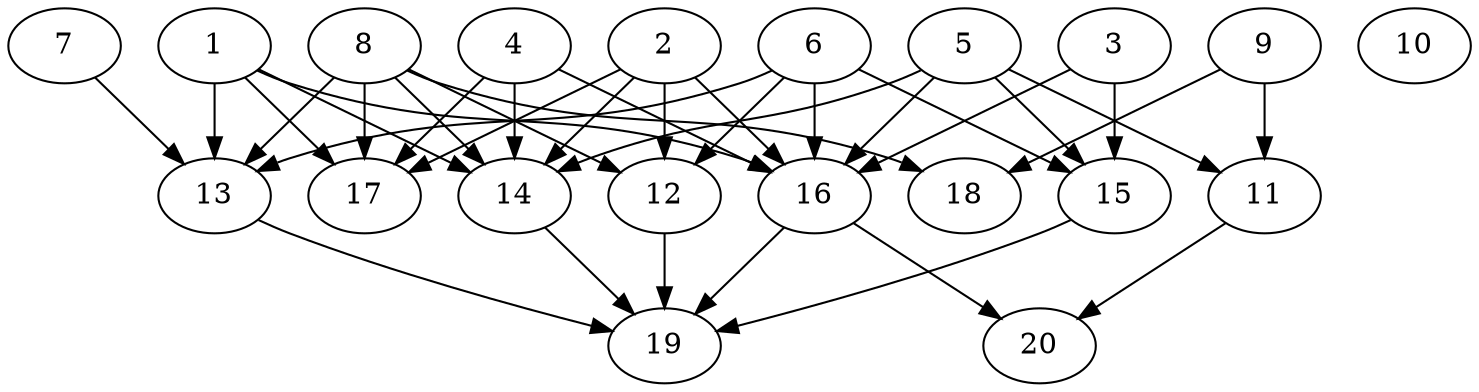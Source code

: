 // DAG automatically generated by daggen at Tue Jul 23 14:25:45 2019
// ./daggen --dot -n 20 --ccr 0.4 --fat 0.7 --regular 0.5 --density 0.6 --mindata 5242880 --maxdata 52428800 
digraph G {
  1 [size="71539200", alpha="0.12", expect_size="28615680"] 
  1 -> 13 [size ="28615680"]
  1 -> 14 [size ="28615680"]
  1 -> 16 [size ="28615680"]
  1 -> 17 [size ="28615680"]
  2 [size="85870080", alpha="0.09", expect_size="34348032"] 
  2 -> 12 [size ="34348032"]
  2 -> 14 [size ="34348032"]
  2 -> 16 [size ="34348032"]
  2 -> 17 [size ="34348032"]
  3 [size="124357120", alpha="0.06", expect_size="49742848"] 
  3 -> 15 [size ="49742848"]
  3 -> 16 [size ="49742848"]
  4 [size="78428160", alpha="0.08", expect_size="31371264"] 
  4 -> 14 [size ="31371264"]
  4 -> 16 [size ="31371264"]
  4 -> 17 [size ="31371264"]
  5 [size="32299520", alpha="0.15", expect_size="12919808"] 
  5 -> 11 [size ="12919808"]
  5 -> 14 [size ="12919808"]
  5 -> 15 [size ="12919808"]
  5 -> 16 [size ="12919808"]
  6 [size="69148160", alpha="0.09", expect_size="27659264"] 
  6 -> 12 [size ="27659264"]
  6 -> 13 [size ="27659264"]
  6 -> 15 [size ="27659264"]
  6 -> 16 [size ="27659264"]
  7 [size="37844480", alpha="0.09", expect_size="15137792"] 
  7 -> 13 [size ="15137792"]
  8 [size="121049600", alpha="0.09", expect_size="48419840"] 
  8 -> 12 [size ="48419840"]
  8 -> 13 [size ="48419840"]
  8 -> 14 [size ="48419840"]
  8 -> 17 [size ="48419840"]
  8 -> 18 [size ="48419840"]
  9 [size="13160960", alpha="0.17", expect_size="5264384"] 
  9 -> 11 [size ="5264384"]
  9 -> 18 [size ="5264384"]
  10 [size="129059840", alpha="0.07", expect_size="51623936"] 
  11 [size="49338880", alpha="0.03", expect_size="19735552"] 
  11 -> 20 [size ="19735552"]
  12 [size="121249280", alpha="0.12", expect_size="48499712"] 
  12 -> 19 [size ="48499712"]
  13 [size="53877760", alpha="0.15", expect_size="21551104"] 
  13 -> 19 [size ="21551104"]
  14 [size="87208960", alpha="0.09", expect_size="34883584"] 
  14 -> 19 [size ="34883584"]
  15 [size="14054400", alpha="0.07", expect_size="5621760"] 
  15 -> 19 [size ="5621760"]
  16 [size="101145600", alpha="0.12", expect_size="40458240"] 
  16 -> 19 [size ="40458240"]
  16 -> 20 [size ="40458240"]
  17 [size="38914560", alpha="0.11", expect_size="15565824"] 
  18 [size="89804800", alpha="0.17", expect_size="35921920"] 
  19 [size="24084480", alpha="0.11", expect_size="9633792"] 
  20 [size="121712640", alpha="0.02", expect_size="48685056"] 
}
